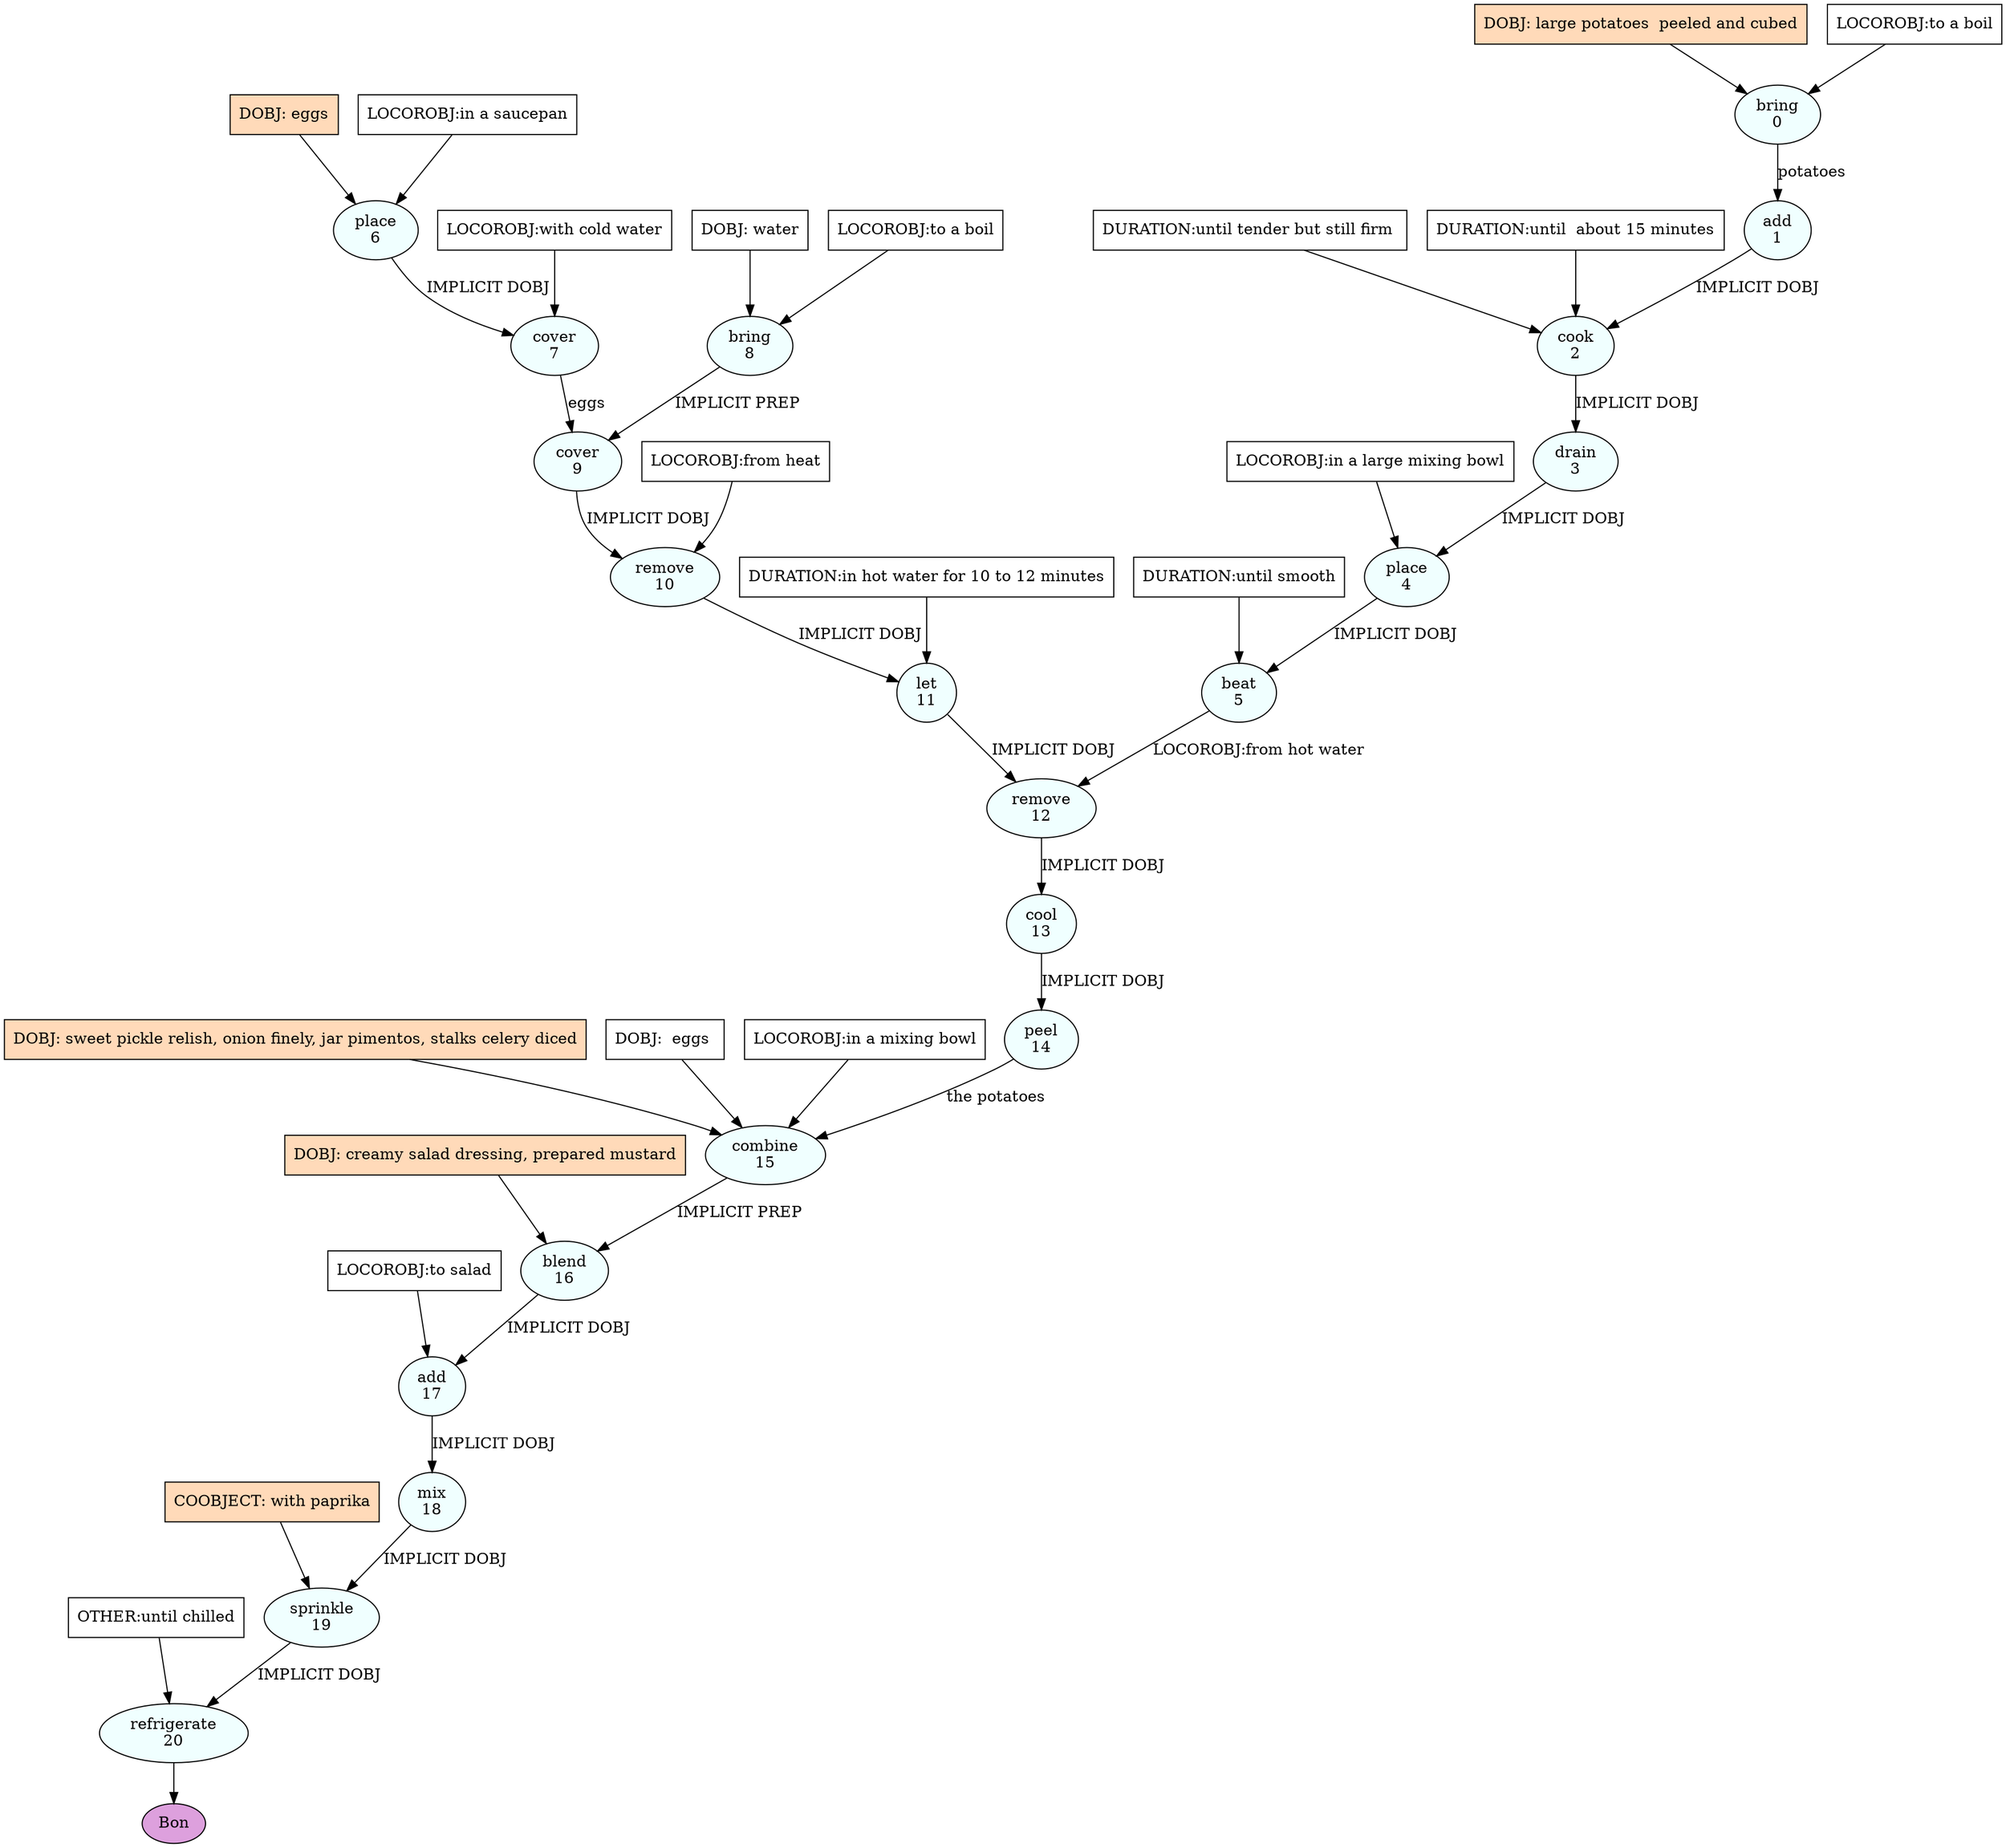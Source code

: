 digraph recipe {
E0[label="bring
0", shape=oval, style=filled, fillcolor=azure]
E1[label="add
1", shape=oval, style=filled, fillcolor=azure]
E2[label="cook
2", shape=oval, style=filled, fillcolor=azure]
E3[label="drain
3", shape=oval, style=filled, fillcolor=azure]
E4[label="place
4", shape=oval, style=filled, fillcolor=azure]
E5[label="beat
5", shape=oval, style=filled, fillcolor=azure]
E6[label="place
6", shape=oval, style=filled, fillcolor=azure]
E7[label="cover
7", shape=oval, style=filled, fillcolor=azure]
E8[label="bring
8", shape=oval, style=filled, fillcolor=azure]
E9[label="cover
9", shape=oval, style=filled, fillcolor=azure]
E10[label="remove
10", shape=oval, style=filled, fillcolor=azure]
E11[label="let
11", shape=oval, style=filled, fillcolor=azure]
E12[label="remove
12", shape=oval, style=filled, fillcolor=azure]
E13[label="cool
13", shape=oval, style=filled, fillcolor=azure]
E14[label="peel
14", shape=oval, style=filled, fillcolor=azure]
E15[label="combine
15", shape=oval, style=filled, fillcolor=azure]
E16[label="blend
16", shape=oval, style=filled, fillcolor=azure]
E17[label="add
17", shape=oval, style=filled, fillcolor=azure]
E18[label="mix
18", shape=oval, style=filled, fillcolor=azure]
E19[label="sprinkle
19", shape=oval, style=filled, fillcolor=azure]
E20[label="refrigerate
20", shape=oval, style=filled, fillcolor=azure]
D8[label="DOBJ: water", shape=box, style=filled, fillcolor=white]
D8 -> E8
P8_0[label="LOCOROBJ:to a boil", shape=box, style=filled, fillcolor=white]
P8_0 -> E8
D0[label="DOBJ: large potatoes  peeled and cubed", shape=box, style=filled, fillcolor=peachpuff]
D0 -> E0
P0_0[label="LOCOROBJ:to a boil", shape=box, style=filled, fillcolor=white]
P0_0 -> E0
D6[label="DOBJ: eggs", shape=box, style=filled, fillcolor=peachpuff]
D6 -> E6
P6_0[label="LOCOROBJ:in a saucepan", shape=box, style=filled, fillcolor=white]
P6_0 -> E6
E0 -> E1 [label="potatoes"]
E1 -> E2 [label="IMPLICIT DOBJ"]
P2_0_0[label="DURATION:until tender but still firm ", shape=box, style=filled, fillcolor=white]
P2_0_0 -> E2
P2_0_1[label="DURATION:until  about 15 minutes", shape=box, style=filled, fillcolor=white]
P2_0_1 -> E2
E2 -> E3 [label="IMPLICIT DOBJ"]
E3 -> E4 [label="IMPLICIT DOBJ"]
P4_0_0[label="LOCOROBJ:in a large mixing bowl", shape=box, style=filled, fillcolor=white]
P4_0_0 -> E4
E4 -> E5 [label="IMPLICIT DOBJ"]
P5_0_0[label="DURATION:until smooth", shape=box, style=filled, fillcolor=white]
P5_0_0 -> E5
E6 -> E7 [label="IMPLICIT DOBJ"]
P7_0_0[label="LOCOROBJ:with cold water", shape=box, style=filled, fillcolor=white]
P7_0_0 -> E7
E7 -> E9 [label="eggs"]
E8 -> E9 [label="IMPLICIT PREP"]
E9 -> E10 [label="IMPLICIT DOBJ"]
P10_0_0[label="LOCOROBJ:from heat", shape=box, style=filled, fillcolor=white]
P10_0_0 -> E10
E10 -> E11 [label="IMPLICIT DOBJ"]
P11_0_0[label="DURATION:in hot water for 10 to 12 minutes", shape=box, style=filled, fillcolor=white]
P11_0_0 -> E11
E11 -> E12 [label="IMPLICIT DOBJ"]
E5 -> E12 [label="LOCOROBJ:from hot water"]
E12 -> E13 [label="IMPLICIT DOBJ"]
E13 -> E14 [label="IMPLICIT DOBJ"]
D15_ing[label="DOBJ: sweet pickle relish, onion finely, jar pimentos, stalks celery diced", shape=box, style=filled, fillcolor=peachpuff]
D15_ing -> E15
E14 -> E15 [label="the potatoes "]
D15_1[label="DOBJ:  eggs ", shape=box, style=filled, fillcolor=white]
D15_1 -> E15
P15_0_0[label="LOCOROBJ:in a mixing bowl", shape=box, style=filled, fillcolor=white]
P15_0_0 -> E15
D16_ing[label="DOBJ: creamy salad dressing, prepared mustard", shape=box, style=filled, fillcolor=peachpuff]
D16_ing -> E16
E15 -> E16 [label="IMPLICIT PREP"]
E16 -> E17 [label="IMPLICIT DOBJ"]
P17_0_0[label="LOCOROBJ:to salad", shape=box, style=filled, fillcolor=white]
P17_0_0 -> E17
E17 -> E18 [label="IMPLICIT DOBJ"]
E18 -> E19 [label="IMPLICIT DOBJ"]
P19_0_ing[label="COOBJECT: with paprika", shape=box, style=filled, fillcolor=peachpuff]
P19_0_ing -> E19
E19 -> E20 [label="IMPLICIT DOBJ"]
P20_0_0[label="OTHER:until chilled", shape=box, style=filled, fillcolor=white]
P20_0_0 -> E20
EOR[label="Bon", shape=oval, style=filled, fillcolor=plum]
E20 -> EOR
}
